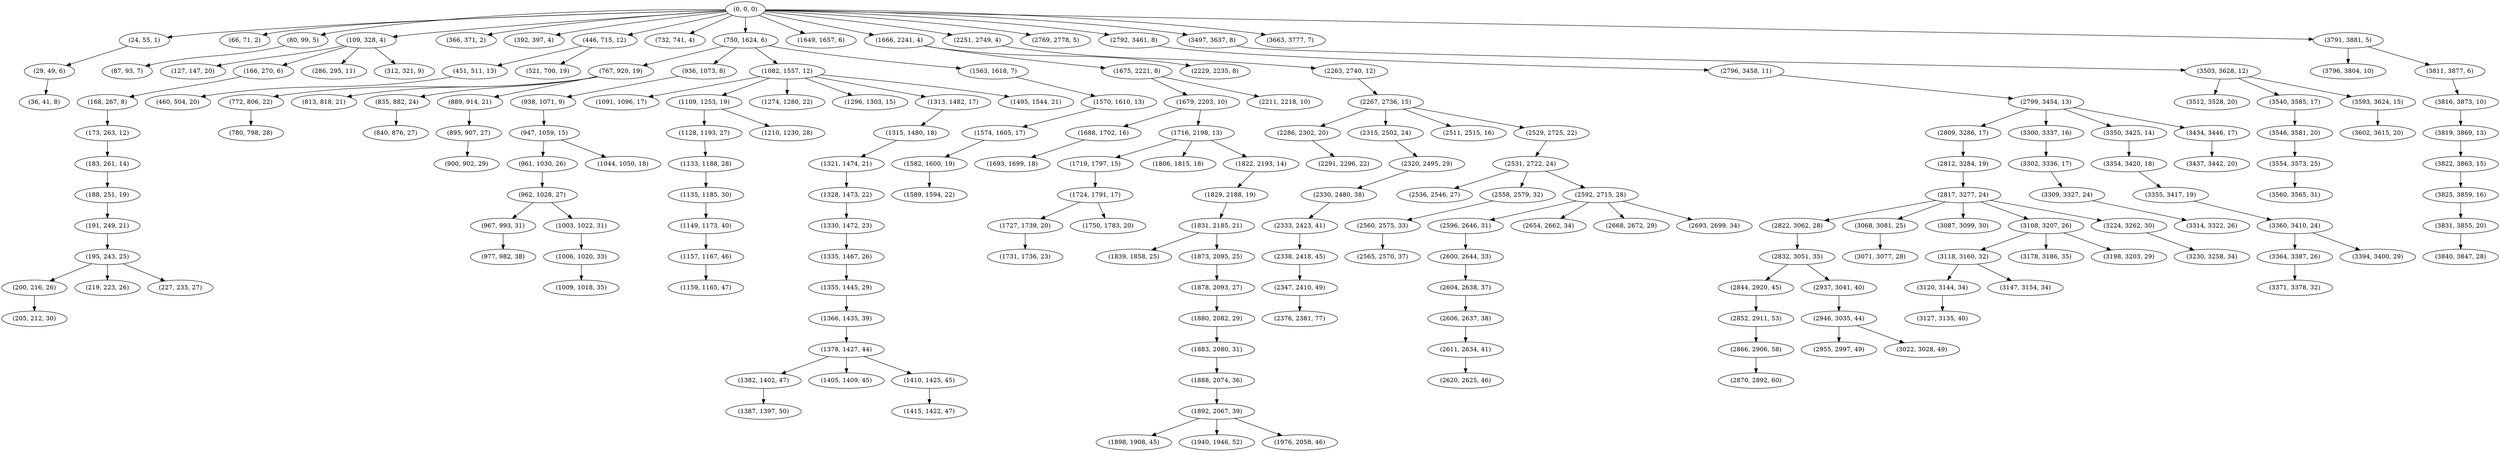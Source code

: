 digraph tree {
    "(0, 0, 0)";
    "(24, 55, 1)";
    "(29, 49, 6)";
    "(36, 41, 8)";
    "(66, 71, 2)";
    "(80, 99, 5)";
    "(87, 93, 7)";
    "(109, 328, 4)";
    "(127, 147, 20)";
    "(166, 270, 6)";
    "(168, 267, 8)";
    "(173, 263, 12)";
    "(183, 261, 14)";
    "(188, 251, 19)";
    "(191, 249, 21)";
    "(195, 243, 25)";
    "(200, 216, 26)";
    "(205, 212, 30)";
    "(219, 223, 26)";
    "(227, 235, 27)";
    "(286, 295, 11)";
    "(312, 321, 9)";
    "(366, 371, 2)";
    "(392, 397, 4)";
    "(446, 715, 12)";
    "(451, 511, 13)";
    "(460, 504, 20)";
    "(521, 700, 19)";
    "(732, 741, 4)";
    "(750, 1624, 6)";
    "(767, 920, 19)";
    "(772, 806, 22)";
    "(780, 798, 28)";
    "(813, 818, 21)";
    "(835, 882, 24)";
    "(840, 876, 27)";
    "(889, 914, 21)";
    "(895, 907, 27)";
    "(900, 902, 29)";
    "(936, 1073, 8)";
    "(938, 1071, 9)";
    "(947, 1059, 15)";
    "(961, 1030, 26)";
    "(962, 1028, 27)";
    "(967, 993, 31)";
    "(977, 982, 38)";
    "(1003, 1022, 31)";
    "(1006, 1020, 33)";
    "(1009, 1018, 35)";
    "(1044, 1050, 18)";
    "(1082, 1557, 12)";
    "(1091, 1096, 17)";
    "(1109, 1253, 19)";
    "(1128, 1193, 27)";
    "(1133, 1188, 28)";
    "(1135, 1185, 30)";
    "(1149, 1173, 40)";
    "(1157, 1167, 46)";
    "(1159, 1165, 47)";
    "(1210, 1230, 28)";
    "(1274, 1280, 22)";
    "(1296, 1303, 15)";
    "(1313, 1482, 17)";
    "(1315, 1480, 18)";
    "(1321, 1474, 21)";
    "(1328, 1473, 22)";
    "(1330, 1472, 23)";
    "(1335, 1467, 26)";
    "(1355, 1445, 29)";
    "(1366, 1435, 39)";
    "(1378, 1427, 44)";
    "(1382, 1402, 47)";
    "(1387, 1397, 50)";
    "(1405, 1409, 45)";
    "(1410, 1425, 45)";
    "(1415, 1422, 47)";
    "(1495, 1544, 21)";
    "(1563, 1618, 7)";
    "(1570, 1610, 13)";
    "(1574, 1605, 17)";
    "(1582, 1600, 19)";
    "(1589, 1594, 22)";
    "(1649, 1657, 6)";
    "(1666, 2241, 4)";
    "(1675, 2221, 8)";
    "(1679, 2203, 10)";
    "(1688, 1702, 16)";
    "(1693, 1699, 18)";
    "(1716, 2198, 13)";
    "(1719, 1797, 15)";
    "(1724, 1791, 17)";
    "(1727, 1739, 20)";
    "(1731, 1736, 23)";
    "(1750, 1783, 20)";
    "(1806, 1815, 18)";
    "(1822, 2193, 14)";
    "(1829, 2188, 19)";
    "(1831, 2185, 21)";
    "(1839, 1858, 25)";
    "(1873, 2095, 25)";
    "(1878, 2093, 27)";
    "(1880, 2082, 29)";
    "(1883, 2080, 31)";
    "(1888, 2074, 36)";
    "(1892, 2067, 39)";
    "(1898, 1908, 45)";
    "(1940, 1946, 52)";
    "(1976, 2058, 46)";
    "(2211, 2218, 10)";
    "(2229, 2235, 8)";
    "(2251, 2749, 4)";
    "(2263, 2740, 12)";
    "(2267, 2736, 15)";
    "(2286, 2302, 20)";
    "(2291, 2296, 22)";
    "(2315, 2502, 24)";
    "(2320, 2495, 29)";
    "(2330, 2480, 38)";
    "(2333, 2423, 41)";
    "(2338, 2418, 45)";
    "(2347, 2410, 49)";
    "(2376, 2381, 77)";
    "(2511, 2515, 16)";
    "(2529, 2725, 22)";
    "(2531, 2722, 24)";
    "(2536, 2546, 27)";
    "(2558, 2579, 32)";
    "(2560, 2575, 33)";
    "(2565, 2570, 37)";
    "(2592, 2715, 28)";
    "(2596, 2646, 31)";
    "(2600, 2644, 33)";
    "(2604, 2638, 37)";
    "(2606, 2637, 38)";
    "(2611, 2634, 41)";
    "(2620, 2625, 46)";
    "(2654, 2662, 34)";
    "(2668, 2672, 29)";
    "(2693, 2699, 34)";
    "(2769, 2778, 5)";
    "(2792, 3461, 8)";
    "(2796, 3458, 11)";
    "(2799, 3454, 13)";
    "(2809, 3286, 17)";
    "(2812, 3284, 19)";
    "(2817, 3277, 24)";
    "(2822, 3062, 28)";
    "(2832, 3051, 35)";
    "(2844, 2920, 45)";
    "(2852, 2911, 53)";
    "(2866, 2906, 58)";
    "(2870, 2892, 60)";
    "(2937, 3041, 40)";
    "(2946, 3035, 44)";
    "(2955, 2997, 49)";
    "(3022, 3028, 49)";
    "(3068, 3081, 25)";
    "(3071, 3077, 28)";
    "(3087, 3099, 30)";
    "(3108, 3207, 26)";
    "(3118, 3160, 32)";
    "(3120, 3144, 34)";
    "(3127, 3135, 40)";
    "(3147, 3154, 34)";
    "(3178, 3186, 35)";
    "(3198, 3203, 29)";
    "(3224, 3262, 30)";
    "(3230, 3258, 34)";
    "(3300, 3337, 16)";
    "(3302, 3336, 17)";
    "(3309, 3327, 24)";
    "(3314, 3322, 26)";
    "(3350, 3425, 14)";
    "(3354, 3420, 18)";
    "(3355, 3417, 19)";
    "(3360, 3410, 24)";
    "(3364, 3387, 26)";
    "(3371, 3378, 32)";
    "(3394, 3400, 29)";
    "(3434, 3446, 17)";
    "(3437, 3442, 20)";
    "(3497, 3637, 8)";
    "(3503, 3628, 12)";
    "(3512, 3528, 20)";
    "(3540, 3585, 17)";
    "(3546, 3581, 20)";
    "(3554, 3573, 25)";
    "(3560, 3565, 31)";
    "(3593, 3624, 15)";
    "(3602, 3615, 20)";
    "(3663, 3777, 7)";
    "(3791, 3881, 5)";
    "(3796, 3804, 10)";
    "(3811, 3877, 6)";
    "(3816, 3873, 10)";
    "(3819, 3869, 13)";
    "(3822, 3863, 15)";
    "(3825, 3859, 16)";
    "(3831, 3855, 20)";
    "(3840, 3847, 28)";
    "(0, 0, 0)" -> "(24, 55, 1)";
    "(0, 0, 0)" -> "(66, 71, 2)";
    "(0, 0, 0)" -> "(80, 99, 5)";
    "(0, 0, 0)" -> "(109, 328, 4)";
    "(0, 0, 0)" -> "(366, 371, 2)";
    "(0, 0, 0)" -> "(392, 397, 4)";
    "(0, 0, 0)" -> "(446, 715, 12)";
    "(0, 0, 0)" -> "(732, 741, 4)";
    "(0, 0, 0)" -> "(750, 1624, 6)";
    "(0, 0, 0)" -> "(1649, 1657, 6)";
    "(0, 0, 0)" -> "(1666, 2241, 4)";
    "(0, 0, 0)" -> "(2251, 2749, 4)";
    "(0, 0, 0)" -> "(2769, 2778, 5)";
    "(0, 0, 0)" -> "(2792, 3461, 8)";
    "(0, 0, 0)" -> "(3497, 3637, 8)";
    "(0, 0, 0)" -> "(3663, 3777, 7)";
    "(0, 0, 0)" -> "(3791, 3881, 5)";
    "(24, 55, 1)" -> "(29, 49, 6)";
    "(29, 49, 6)" -> "(36, 41, 8)";
    "(80, 99, 5)" -> "(87, 93, 7)";
    "(109, 328, 4)" -> "(127, 147, 20)";
    "(109, 328, 4)" -> "(166, 270, 6)";
    "(109, 328, 4)" -> "(286, 295, 11)";
    "(109, 328, 4)" -> "(312, 321, 9)";
    "(166, 270, 6)" -> "(168, 267, 8)";
    "(168, 267, 8)" -> "(173, 263, 12)";
    "(173, 263, 12)" -> "(183, 261, 14)";
    "(183, 261, 14)" -> "(188, 251, 19)";
    "(188, 251, 19)" -> "(191, 249, 21)";
    "(191, 249, 21)" -> "(195, 243, 25)";
    "(195, 243, 25)" -> "(200, 216, 26)";
    "(195, 243, 25)" -> "(219, 223, 26)";
    "(195, 243, 25)" -> "(227, 235, 27)";
    "(200, 216, 26)" -> "(205, 212, 30)";
    "(446, 715, 12)" -> "(451, 511, 13)";
    "(446, 715, 12)" -> "(521, 700, 19)";
    "(451, 511, 13)" -> "(460, 504, 20)";
    "(750, 1624, 6)" -> "(767, 920, 19)";
    "(750, 1624, 6)" -> "(936, 1073, 8)";
    "(750, 1624, 6)" -> "(1082, 1557, 12)";
    "(750, 1624, 6)" -> "(1563, 1618, 7)";
    "(767, 920, 19)" -> "(772, 806, 22)";
    "(767, 920, 19)" -> "(813, 818, 21)";
    "(767, 920, 19)" -> "(835, 882, 24)";
    "(767, 920, 19)" -> "(889, 914, 21)";
    "(772, 806, 22)" -> "(780, 798, 28)";
    "(835, 882, 24)" -> "(840, 876, 27)";
    "(889, 914, 21)" -> "(895, 907, 27)";
    "(895, 907, 27)" -> "(900, 902, 29)";
    "(936, 1073, 8)" -> "(938, 1071, 9)";
    "(938, 1071, 9)" -> "(947, 1059, 15)";
    "(947, 1059, 15)" -> "(961, 1030, 26)";
    "(947, 1059, 15)" -> "(1044, 1050, 18)";
    "(961, 1030, 26)" -> "(962, 1028, 27)";
    "(962, 1028, 27)" -> "(967, 993, 31)";
    "(962, 1028, 27)" -> "(1003, 1022, 31)";
    "(967, 993, 31)" -> "(977, 982, 38)";
    "(1003, 1022, 31)" -> "(1006, 1020, 33)";
    "(1006, 1020, 33)" -> "(1009, 1018, 35)";
    "(1082, 1557, 12)" -> "(1091, 1096, 17)";
    "(1082, 1557, 12)" -> "(1109, 1253, 19)";
    "(1082, 1557, 12)" -> "(1274, 1280, 22)";
    "(1082, 1557, 12)" -> "(1296, 1303, 15)";
    "(1082, 1557, 12)" -> "(1313, 1482, 17)";
    "(1082, 1557, 12)" -> "(1495, 1544, 21)";
    "(1109, 1253, 19)" -> "(1128, 1193, 27)";
    "(1109, 1253, 19)" -> "(1210, 1230, 28)";
    "(1128, 1193, 27)" -> "(1133, 1188, 28)";
    "(1133, 1188, 28)" -> "(1135, 1185, 30)";
    "(1135, 1185, 30)" -> "(1149, 1173, 40)";
    "(1149, 1173, 40)" -> "(1157, 1167, 46)";
    "(1157, 1167, 46)" -> "(1159, 1165, 47)";
    "(1313, 1482, 17)" -> "(1315, 1480, 18)";
    "(1315, 1480, 18)" -> "(1321, 1474, 21)";
    "(1321, 1474, 21)" -> "(1328, 1473, 22)";
    "(1328, 1473, 22)" -> "(1330, 1472, 23)";
    "(1330, 1472, 23)" -> "(1335, 1467, 26)";
    "(1335, 1467, 26)" -> "(1355, 1445, 29)";
    "(1355, 1445, 29)" -> "(1366, 1435, 39)";
    "(1366, 1435, 39)" -> "(1378, 1427, 44)";
    "(1378, 1427, 44)" -> "(1382, 1402, 47)";
    "(1378, 1427, 44)" -> "(1405, 1409, 45)";
    "(1378, 1427, 44)" -> "(1410, 1425, 45)";
    "(1382, 1402, 47)" -> "(1387, 1397, 50)";
    "(1410, 1425, 45)" -> "(1415, 1422, 47)";
    "(1563, 1618, 7)" -> "(1570, 1610, 13)";
    "(1570, 1610, 13)" -> "(1574, 1605, 17)";
    "(1574, 1605, 17)" -> "(1582, 1600, 19)";
    "(1582, 1600, 19)" -> "(1589, 1594, 22)";
    "(1666, 2241, 4)" -> "(1675, 2221, 8)";
    "(1666, 2241, 4)" -> "(2229, 2235, 8)";
    "(1675, 2221, 8)" -> "(1679, 2203, 10)";
    "(1675, 2221, 8)" -> "(2211, 2218, 10)";
    "(1679, 2203, 10)" -> "(1688, 1702, 16)";
    "(1679, 2203, 10)" -> "(1716, 2198, 13)";
    "(1688, 1702, 16)" -> "(1693, 1699, 18)";
    "(1716, 2198, 13)" -> "(1719, 1797, 15)";
    "(1716, 2198, 13)" -> "(1806, 1815, 18)";
    "(1716, 2198, 13)" -> "(1822, 2193, 14)";
    "(1719, 1797, 15)" -> "(1724, 1791, 17)";
    "(1724, 1791, 17)" -> "(1727, 1739, 20)";
    "(1724, 1791, 17)" -> "(1750, 1783, 20)";
    "(1727, 1739, 20)" -> "(1731, 1736, 23)";
    "(1822, 2193, 14)" -> "(1829, 2188, 19)";
    "(1829, 2188, 19)" -> "(1831, 2185, 21)";
    "(1831, 2185, 21)" -> "(1839, 1858, 25)";
    "(1831, 2185, 21)" -> "(1873, 2095, 25)";
    "(1873, 2095, 25)" -> "(1878, 2093, 27)";
    "(1878, 2093, 27)" -> "(1880, 2082, 29)";
    "(1880, 2082, 29)" -> "(1883, 2080, 31)";
    "(1883, 2080, 31)" -> "(1888, 2074, 36)";
    "(1888, 2074, 36)" -> "(1892, 2067, 39)";
    "(1892, 2067, 39)" -> "(1898, 1908, 45)";
    "(1892, 2067, 39)" -> "(1940, 1946, 52)";
    "(1892, 2067, 39)" -> "(1976, 2058, 46)";
    "(2251, 2749, 4)" -> "(2263, 2740, 12)";
    "(2263, 2740, 12)" -> "(2267, 2736, 15)";
    "(2267, 2736, 15)" -> "(2286, 2302, 20)";
    "(2267, 2736, 15)" -> "(2315, 2502, 24)";
    "(2267, 2736, 15)" -> "(2511, 2515, 16)";
    "(2267, 2736, 15)" -> "(2529, 2725, 22)";
    "(2286, 2302, 20)" -> "(2291, 2296, 22)";
    "(2315, 2502, 24)" -> "(2320, 2495, 29)";
    "(2320, 2495, 29)" -> "(2330, 2480, 38)";
    "(2330, 2480, 38)" -> "(2333, 2423, 41)";
    "(2333, 2423, 41)" -> "(2338, 2418, 45)";
    "(2338, 2418, 45)" -> "(2347, 2410, 49)";
    "(2347, 2410, 49)" -> "(2376, 2381, 77)";
    "(2529, 2725, 22)" -> "(2531, 2722, 24)";
    "(2531, 2722, 24)" -> "(2536, 2546, 27)";
    "(2531, 2722, 24)" -> "(2558, 2579, 32)";
    "(2531, 2722, 24)" -> "(2592, 2715, 28)";
    "(2558, 2579, 32)" -> "(2560, 2575, 33)";
    "(2560, 2575, 33)" -> "(2565, 2570, 37)";
    "(2592, 2715, 28)" -> "(2596, 2646, 31)";
    "(2592, 2715, 28)" -> "(2654, 2662, 34)";
    "(2592, 2715, 28)" -> "(2668, 2672, 29)";
    "(2592, 2715, 28)" -> "(2693, 2699, 34)";
    "(2596, 2646, 31)" -> "(2600, 2644, 33)";
    "(2600, 2644, 33)" -> "(2604, 2638, 37)";
    "(2604, 2638, 37)" -> "(2606, 2637, 38)";
    "(2606, 2637, 38)" -> "(2611, 2634, 41)";
    "(2611, 2634, 41)" -> "(2620, 2625, 46)";
    "(2792, 3461, 8)" -> "(2796, 3458, 11)";
    "(2796, 3458, 11)" -> "(2799, 3454, 13)";
    "(2799, 3454, 13)" -> "(2809, 3286, 17)";
    "(2799, 3454, 13)" -> "(3300, 3337, 16)";
    "(2799, 3454, 13)" -> "(3350, 3425, 14)";
    "(2799, 3454, 13)" -> "(3434, 3446, 17)";
    "(2809, 3286, 17)" -> "(2812, 3284, 19)";
    "(2812, 3284, 19)" -> "(2817, 3277, 24)";
    "(2817, 3277, 24)" -> "(2822, 3062, 28)";
    "(2817, 3277, 24)" -> "(3068, 3081, 25)";
    "(2817, 3277, 24)" -> "(3087, 3099, 30)";
    "(2817, 3277, 24)" -> "(3108, 3207, 26)";
    "(2817, 3277, 24)" -> "(3224, 3262, 30)";
    "(2822, 3062, 28)" -> "(2832, 3051, 35)";
    "(2832, 3051, 35)" -> "(2844, 2920, 45)";
    "(2832, 3051, 35)" -> "(2937, 3041, 40)";
    "(2844, 2920, 45)" -> "(2852, 2911, 53)";
    "(2852, 2911, 53)" -> "(2866, 2906, 58)";
    "(2866, 2906, 58)" -> "(2870, 2892, 60)";
    "(2937, 3041, 40)" -> "(2946, 3035, 44)";
    "(2946, 3035, 44)" -> "(2955, 2997, 49)";
    "(2946, 3035, 44)" -> "(3022, 3028, 49)";
    "(3068, 3081, 25)" -> "(3071, 3077, 28)";
    "(3108, 3207, 26)" -> "(3118, 3160, 32)";
    "(3108, 3207, 26)" -> "(3178, 3186, 35)";
    "(3108, 3207, 26)" -> "(3198, 3203, 29)";
    "(3118, 3160, 32)" -> "(3120, 3144, 34)";
    "(3118, 3160, 32)" -> "(3147, 3154, 34)";
    "(3120, 3144, 34)" -> "(3127, 3135, 40)";
    "(3224, 3262, 30)" -> "(3230, 3258, 34)";
    "(3300, 3337, 16)" -> "(3302, 3336, 17)";
    "(3302, 3336, 17)" -> "(3309, 3327, 24)";
    "(3309, 3327, 24)" -> "(3314, 3322, 26)";
    "(3350, 3425, 14)" -> "(3354, 3420, 18)";
    "(3354, 3420, 18)" -> "(3355, 3417, 19)";
    "(3355, 3417, 19)" -> "(3360, 3410, 24)";
    "(3360, 3410, 24)" -> "(3364, 3387, 26)";
    "(3360, 3410, 24)" -> "(3394, 3400, 29)";
    "(3364, 3387, 26)" -> "(3371, 3378, 32)";
    "(3434, 3446, 17)" -> "(3437, 3442, 20)";
    "(3497, 3637, 8)" -> "(3503, 3628, 12)";
    "(3503, 3628, 12)" -> "(3512, 3528, 20)";
    "(3503, 3628, 12)" -> "(3540, 3585, 17)";
    "(3503, 3628, 12)" -> "(3593, 3624, 15)";
    "(3540, 3585, 17)" -> "(3546, 3581, 20)";
    "(3546, 3581, 20)" -> "(3554, 3573, 25)";
    "(3554, 3573, 25)" -> "(3560, 3565, 31)";
    "(3593, 3624, 15)" -> "(3602, 3615, 20)";
    "(3791, 3881, 5)" -> "(3796, 3804, 10)";
    "(3791, 3881, 5)" -> "(3811, 3877, 6)";
    "(3811, 3877, 6)" -> "(3816, 3873, 10)";
    "(3816, 3873, 10)" -> "(3819, 3869, 13)";
    "(3819, 3869, 13)" -> "(3822, 3863, 15)";
    "(3822, 3863, 15)" -> "(3825, 3859, 16)";
    "(3825, 3859, 16)" -> "(3831, 3855, 20)";
    "(3831, 3855, 20)" -> "(3840, 3847, 28)";
}
